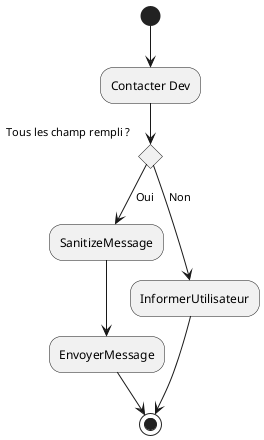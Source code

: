 @startuml SendMessage 

(*) --> Contacter Dev 
if "Tous les champ rempli ?" then 

--> [Oui]  SanitizeMessage 
 SanitizeMessage --> EnvoyerMessage 
 EnvoyerMessage --> (*)

else 
--> [Non] InformerUtilisateur
InformerUtilisateur --> (*)

endif 



@enduml